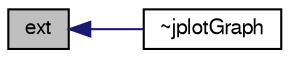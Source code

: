 digraph "ext"
{
  bgcolor="transparent";
  edge [fontname="FreeSans",fontsize="10",labelfontname="FreeSans",labelfontsize="10"];
  node [fontname="FreeSans",fontsize="10",shape=record];
  rankdir="LR";
  Node315 [label="ext",height=0.2,width=0.4,color="black", fillcolor="grey75", style="filled", fontcolor="black"];
  Node315 -> Node316 [dir="back",color="midnightblue",fontsize="10",style="solid",fontname="FreeSans"];
  Node316 [label="~jplotGraph",height=0.2,width=0.4,color="black",URL="$a26714.html#a0da38b383e711b7e15f04436a73b2eaa",tooltip="Destructor. "];
}
